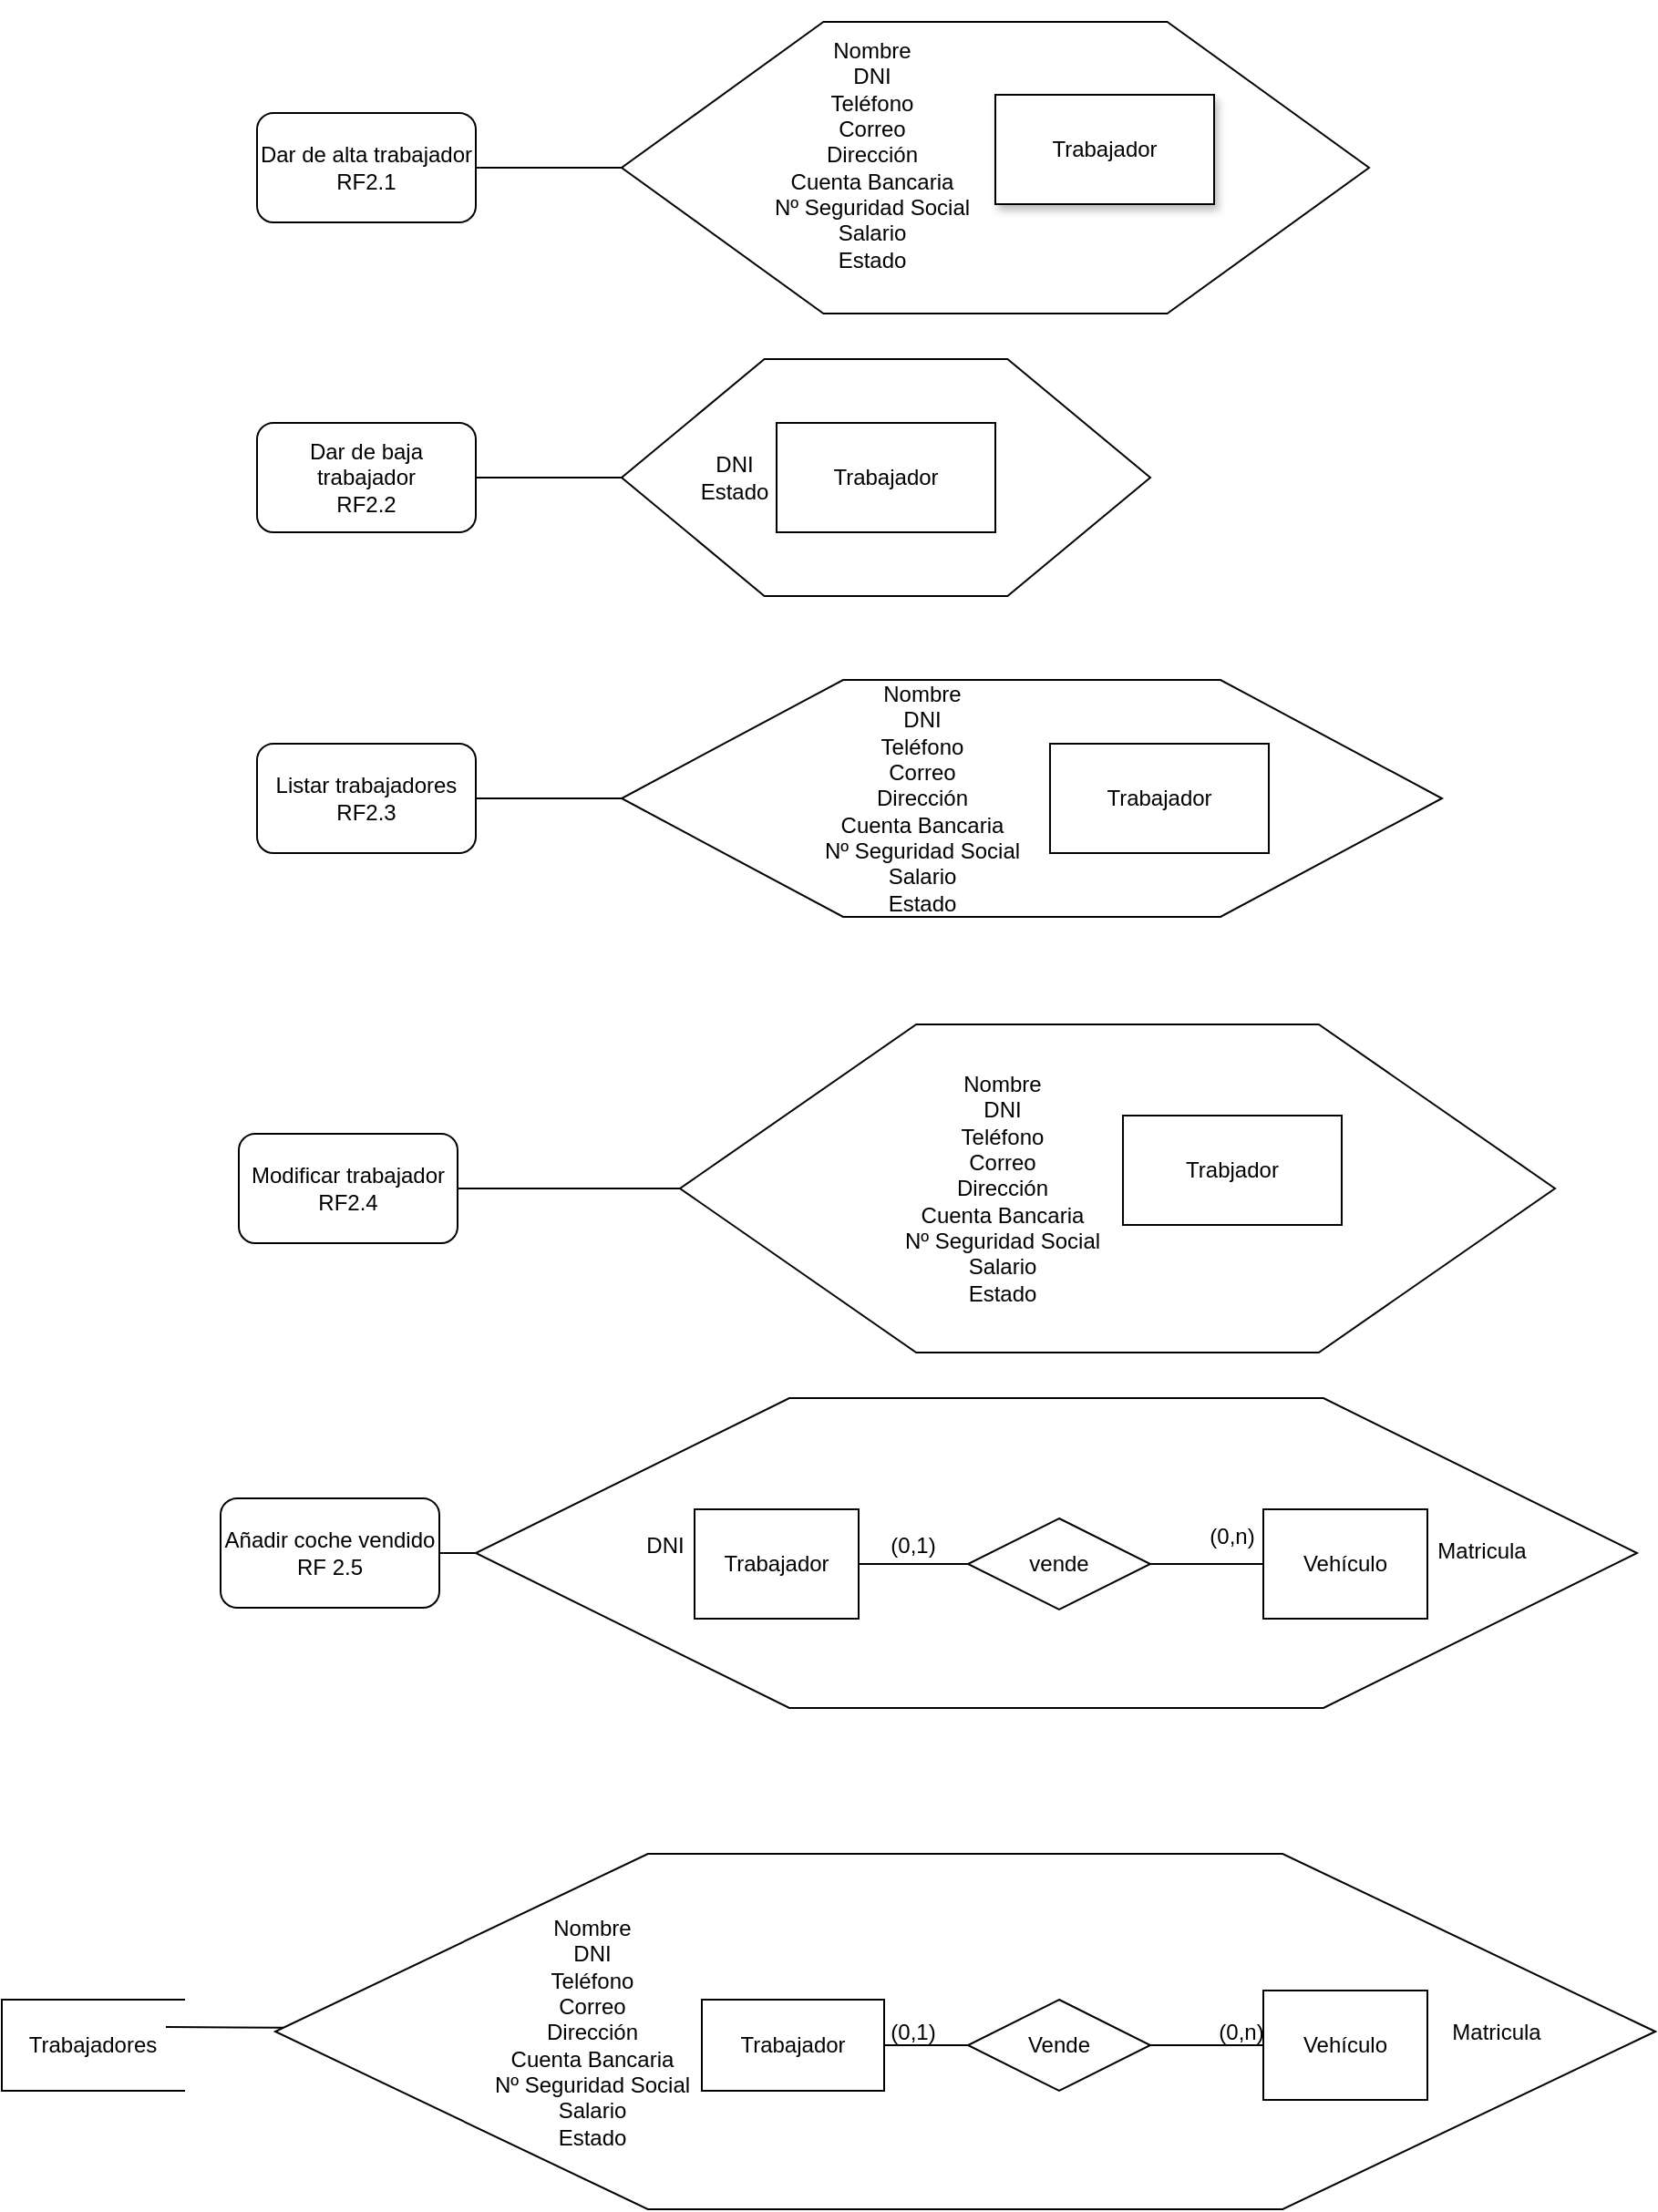<mxfile version="20.6.0" type="google"><diagram id="DEMGwUoFFbwo7yEj2Rn_" name="Página-1"><mxGraphModel grid="1" page="1" gridSize="10" guides="1" tooltips="1" connect="1" arrows="1" fold="1" pageScale="1" pageWidth="827" pageHeight="1169" math="0" shadow="0"><root><mxCell id="0"/><mxCell id="1" parent="0"/><mxCell id="iO_-YVehadF-31vCDSBg-1" value="Dar de alta trabajador&lt;br&gt;RF2.1" style="rounded=1;whiteSpace=wrap;html=1;" vertex="1" parent="1"><mxGeometry x="70" y="110" width="120" height="60" as="geometry"/></mxCell><mxCell id="iO_-YVehadF-31vCDSBg-3" value="" style="verticalLabelPosition=bottom;verticalAlign=top;html=1;shape=hexagon;perimeter=hexagonPerimeter2;arcSize=6;size=0.27;" vertex="1" parent="1"><mxGeometry x="270" y="60" width="410" height="160" as="geometry"/></mxCell><mxCell id="iO_-YVehadF-31vCDSBg-4" value="Trabajador" style="rounded=0;whiteSpace=wrap;html=1;shadow=1;" vertex="1" parent="1"><mxGeometry x="475" y="100" width="120" height="60" as="geometry"/></mxCell><mxCell id="iO_-YVehadF-31vCDSBg-5" value="" style="endArrow=none;html=1;rounded=0;entryX=0;entryY=0.5;entryDx=0;entryDy=0;exitX=1;exitY=0.5;exitDx=0;exitDy=0;" edge="1" parent="1" source="iO_-YVehadF-31vCDSBg-1" target="iO_-YVehadF-31vCDSBg-3"><mxGeometry width="50" height="50" relative="1" as="geometry"><mxPoint x="310" y="300" as="sourcePoint"/><mxPoint x="360" y="250" as="targetPoint"/></mxGeometry></mxCell><mxCell id="iO_-YVehadF-31vCDSBg-6" value="Dar de baja trabajador &lt;br&gt;RF2.2" style="rounded=1;whiteSpace=wrap;html=1;" vertex="1" parent="1"><mxGeometry x="70" y="280" width="120" height="60" as="geometry"/></mxCell><mxCell id="iO_-YVehadF-31vCDSBg-7" value="" style="verticalLabelPosition=bottom;verticalAlign=top;html=1;shape=hexagon;perimeter=hexagonPerimeter2;arcSize=6;size=0.27;" vertex="1" parent="1"><mxGeometry x="270" y="245" width="290" height="130" as="geometry"/></mxCell><mxCell id="iO_-YVehadF-31vCDSBg-8" value="Trabajador" style="rounded=0;whiteSpace=wrap;html=1;" vertex="1" parent="1"><mxGeometry x="355" y="280" width="120" height="60" as="geometry"/></mxCell><mxCell id="iO_-YVehadF-31vCDSBg-9" value="" style="endArrow=none;html=1;rounded=0;entryX=0;entryY=0.5;entryDx=0;entryDy=0;exitX=1;exitY=0.5;exitDx=0;exitDy=0;" edge="1" parent="1" source="iO_-YVehadF-31vCDSBg-6" target="iO_-YVehadF-31vCDSBg-7"><mxGeometry width="50" height="50" relative="1" as="geometry"><mxPoint x="310" y="480" as="sourcePoint"/><mxPoint x="360" y="430" as="targetPoint"/></mxGeometry></mxCell><mxCell id="iO_-YVehadF-31vCDSBg-10" value="Listar trabajadores RF2.3" style="rounded=1;whiteSpace=wrap;html=1;" vertex="1" parent="1"><mxGeometry x="70" y="456" width="120" height="60" as="geometry"/></mxCell><mxCell id="iO_-YVehadF-31vCDSBg-11" value="" style="verticalLabelPosition=bottom;verticalAlign=top;html=1;shape=hexagon;perimeter=hexagonPerimeter2;arcSize=6;size=0.27;" vertex="1" parent="1"><mxGeometry x="270" y="421" width="450" height="130" as="geometry"/></mxCell><mxCell id="iO_-YVehadF-31vCDSBg-12" value="Trabajador" style="rounded=0;whiteSpace=wrap;html=1;" vertex="1" parent="1"><mxGeometry x="505" y="456" width="120" height="60" as="geometry"/></mxCell><mxCell id="iO_-YVehadF-31vCDSBg-13" value="" style="endArrow=none;html=1;rounded=0;entryX=0;entryY=0.5;entryDx=0;entryDy=0;exitX=1;exitY=0.5;exitDx=0;exitDy=0;" edge="1" parent="1" source="iO_-YVehadF-31vCDSBg-10" target="iO_-YVehadF-31vCDSBg-11"><mxGeometry width="50" height="50" relative="1" as="geometry"><mxPoint x="310" y="656" as="sourcePoint"/><mxPoint x="360" y="606" as="targetPoint"/></mxGeometry></mxCell><mxCell id="iO_-YVehadF-31vCDSBg-14" value="Modificar trabajador&lt;br&gt;RF2.4" style="rounded=1;whiteSpace=wrap;html=1;" vertex="1" parent="1"><mxGeometry x="60" y="670" width="120" height="60" as="geometry"/></mxCell><mxCell id="iO_-YVehadF-31vCDSBg-15" value="" style="verticalLabelPosition=bottom;verticalAlign=top;html=1;shape=hexagon;perimeter=hexagonPerimeter2;arcSize=6;size=0.27;" vertex="1" parent="1"><mxGeometry x="302" y="610" width="480" height="180" as="geometry"/></mxCell><mxCell id="iO_-YVehadF-31vCDSBg-16" value="Trabjador" style="rounded=0;whiteSpace=wrap;html=1;" vertex="1" parent="1"><mxGeometry x="545" y="660" width="120" height="60" as="geometry"/></mxCell><mxCell id="iO_-YVehadF-31vCDSBg-17" value="" style="endArrow=none;html=1;rounded=0;entryX=0;entryY=0.5;entryDx=0;entryDy=0;exitX=1;exitY=0.5;exitDx=0;exitDy=0;" edge="1" parent="1" source="iO_-YVehadF-31vCDSBg-14" target="iO_-YVehadF-31vCDSBg-15"><mxGeometry width="50" height="50" relative="1" as="geometry"><mxPoint x="310" y="836" as="sourcePoint"/><mxPoint x="360" y="786" as="targetPoint"/></mxGeometry></mxCell><mxCell id="iO_-YVehadF-31vCDSBg-18" value="Añadir coche vendido&lt;br&gt;RF 2.5" style="rounded=1;whiteSpace=wrap;html=1;" vertex="1" parent="1"><mxGeometry x="50" y="870" width="120" height="60" as="geometry"/></mxCell><mxCell id="iO_-YVehadF-31vCDSBg-19" value="" style="verticalLabelPosition=bottom;verticalAlign=top;html=1;shape=hexagon;perimeter=hexagonPerimeter2;arcSize=6;size=0.27;" vertex="1" parent="1"><mxGeometry x="190" y="815" width="637" height="170" as="geometry"/></mxCell><mxCell id="7IEfq92hKjRiudGkb5Vd-13" value="" style="edgeStyle=orthogonalEdgeStyle;rounded=0;orthogonalLoop=1;jettySize=auto;html=1;endArrow=none;endFill=0;" edge="1" parent="1" source="iO_-YVehadF-31vCDSBg-20" target="iO_-YVehadF-31vCDSBg-23"><mxGeometry relative="1" as="geometry"/></mxCell><mxCell id="iO_-YVehadF-31vCDSBg-20" value="Trabajador" style="rounded=0;whiteSpace=wrap;html=1;" vertex="1" parent="1"><mxGeometry x="310" y="876" width="90" height="60" as="geometry"/></mxCell><mxCell id="iO_-YVehadF-31vCDSBg-21" value="" style="endArrow=none;html=1;rounded=0;entryX=0;entryY=0.5;entryDx=0;entryDy=0;exitX=1;exitY=0.5;exitDx=0;exitDy=0;" edge="1" parent="1" source="iO_-YVehadF-31vCDSBg-18" target="iO_-YVehadF-31vCDSBg-19"><mxGeometry width="50" height="50" relative="1" as="geometry"><mxPoint x="310" y="1016" as="sourcePoint"/><mxPoint x="360" y="966" as="targetPoint"/></mxGeometry></mxCell><mxCell id="iO_-YVehadF-31vCDSBg-22" value="Vehículo" style="rounded=0;whiteSpace=wrap;html=1;" vertex="1" parent="1"><mxGeometry x="622" y="876" width="90" height="60" as="geometry"/></mxCell><mxCell id="7IEfq92hKjRiudGkb5Vd-14" value="" style="edgeStyle=orthogonalEdgeStyle;rounded=0;orthogonalLoop=1;jettySize=auto;html=1;endArrow=none;endFill=0;" edge="1" parent="1" source="iO_-YVehadF-31vCDSBg-23" target="iO_-YVehadF-31vCDSBg-22"><mxGeometry relative="1" as="geometry"/></mxCell><mxCell id="iO_-YVehadF-31vCDSBg-23" value="vende" style="rhombus;whiteSpace=wrap;html=1;" vertex="1" parent="1"><mxGeometry x="460" y="881" width="100" height="50" as="geometry"/></mxCell><mxCell id="dcBZM10YVSC-JEVdHbWi-5" value="" style="shape=partialRectangle;whiteSpace=wrap;html=1;bottom=1;right=1;left=1;top=0;fillColor=none;routingCenterX=-0.5;direction=south;" vertex="1" parent="1"><mxGeometry x="-70" y="1145" width="100" height="50" as="geometry"/></mxCell><mxCell id="dcBZM10YVSC-JEVdHbWi-6" value="Trabajadores&lt;br&gt;" style="text;html=1;strokeColor=none;fillColor=none;align=center;verticalAlign=middle;whiteSpace=wrap;rounded=0;" vertex="1" parent="1"><mxGeometry x="-50" y="1155" width="60" height="30" as="geometry"/></mxCell><mxCell id="dcBZM10YVSC-JEVdHbWi-10" style="rounded=0;orthogonalLoop=1;jettySize=auto;html=1;entryX=0.3;entryY=0.1;entryDx=0;entryDy=0;entryPerimeter=0;endArrow=none;endFill=0;" edge="1" parent="1" source="dcBZM10YVSC-JEVdHbWi-7" target="dcBZM10YVSC-JEVdHbWi-5"><mxGeometry relative="1" as="geometry"><Array as="points"/></mxGeometry></mxCell><mxCell id="dcBZM10YVSC-JEVdHbWi-7" value="" style="verticalLabelPosition=bottom;verticalAlign=top;html=1;shape=hexagon;perimeter=hexagonPerimeter2;arcSize=6;size=0.27;" vertex="1" parent="1"><mxGeometry x="80" y="1065" width="757" height="195" as="geometry"/></mxCell><mxCell id="7IEfq92hKjRiudGkb5Vd-27" value="" style="edgeStyle=orthogonalEdgeStyle;rounded=0;orthogonalLoop=1;jettySize=auto;html=1;endArrow=none;endFill=0;" edge="1" parent="1" source="dcBZM10YVSC-JEVdHbWi-8" target="7IEfq92hKjRiudGkb5Vd-24"><mxGeometry relative="1" as="geometry"/></mxCell><mxCell id="dcBZM10YVSC-JEVdHbWi-8" value="Trabajador" style="rounded=0;whiteSpace=wrap;html=1;" vertex="1" parent="1"><mxGeometry x="314" y="1145" width="100" height="50" as="geometry"/></mxCell><mxCell id="7IEfq92hKjRiudGkb5Vd-3" value="Nombre&lt;br&gt;DNI&lt;br&gt;Teléfono&lt;br&gt;Correo&lt;br&gt;Dirección&lt;br&gt;Cuenta Bancaria&lt;br&gt;Nº Seguridad Social&lt;br&gt;Salario&lt;br&gt;Estado" style="text;html=1;strokeColor=none;fillColor=none;align=center;verticalAlign=middle;whiteSpace=wrap;rounded=0;shadow=1;" vertex="1" parent="1"><mxGeometry x="340" y="52.5" width="135" height="160" as="geometry"/></mxCell><mxCell id="7IEfq92hKjRiudGkb5Vd-4" value="DNI&lt;br&gt;Estado" style="text;html=1;strokeColor=none;fillColor=none;align=center;verticalAlign=middle;whiteSpace=wrap;rounded=0;shadow=1;" vertex="1" parent="1"><mxGeometry x="302" y="295" width="60" height="30" as="geometry"/></mxCell><mxCell id="7IEfq92hKjRiudGkb5Vd-9" value="Nombre&lt;br&gt;DNI&lt;br&gt;Teléfono&lt;br&gt;Correo&lt;br&gt;Dirección&lt;br&gt;Cuenta Bancaria&lt;br&gt;Nº Seguridad Social&lt;br&gt;Salario&lt;br&gt;Estado" style="text;html=1;strokeColor=none;fillColor=none;align=center;verticalAlign=middle;whiteSpace=wrap;rounded=0;shadow=1;" vertex="1" parent="1"><mxGeometry x="370" y="415.5" width="130" height="141" as="geometry"/></mxCell><mxCell id="7IEfq92hKjRiudGkb5Vd-10" style="edgeStyle=orthogonalEdgeStyle;rounded=0;orthogonalLoop=1;jettySize=auto;html=1;exitX=0.5;exitY=1;exitDx=0;exitDy=0;" edge="1" parent="1" source="7IEfq92hKjRiudGkb5Vd-9" target="7IEfq92hKjRiudGkb5Vd-9"><mxGeometry relative="1" as="geometry"/></mxCell><mxCell id="7IEfq92hKjRiudGkb5Vd-11" value="Nombre&lt;br&gt;DNI&lt;br&gt;Teléfono&lt;br&gt;Correo&lt;br&gt;Dirección&lt;br&gt;Cuenta Bancaria&lt;br&gt;Nº Seguridad Social&lt;br&gt;Salario&lt;br&gt;Estado" style="text;html=1;strokeColor=none;fillColor=none;align=center;verticalAlign=middle;whiteSpace=wrap;rounded=0;shadow=1;" vertex="1" parent="1"><mxGeometry x="414" y="629.5" width="130" height="141" as="geometry"/></mxCell><mxCell id="7IEfq92hKjRiudGkb5Vd-12" value="DNI" style="text;html=1;strokeColor=none;fillColor=none;align=center;verticalAlign=middle;whiteSpace=wrap;rounded=0;shadow=1;" vertex="1" parent="1"><mxGeometry x="264" y="881" width="60" height="30" as="geometry"/></mxCell><mxCell id="7IEfq92hKjRiudGkb5Vd-16" value="(0,1)" style="text;html=1;strokeColor=none;fillColor=none;align=center;verticalAlign=middle;whiteSpace=wrap;rounded=0;shadow=1;" vertex="1" parent="1"><mxGeometry x="400" y="881" width="60" height="30" as="geometry"/></mxCell><mxCell id="7IEfq92hKjRiudGkb5Vd-17" value="(0,n)" style="text;html=1;strokeColor=none;fillColor=none;align=center;verticalAlign=middle;whiteSpace=wrap;rounded=0;shadow=1;" vertex="1" parent="1"><mxGeometry x="575" y="876" width="60" height="30" as="geometry"/></mxCell><mxCell id="7IEfq92hKjRiudGkb5Vd-18" value="&lt;br&gt;Matricula" style="text;html=1;strokeColor=none;fillColor=none;align=center;verticalAlign=middle;whiteSpace=wrap;rounded=0;shadow=1;" vertex="1" parent="1"><mxGeometry x="712" y="876" width="60" height="30" as="geometry"/></mxCell><mxCell id="7IEfq92hKjRiudGkb5Vd-28" value="" style="edgeStyle=orthogonalEdgeStyle;rounded=0;orthogonalLoop=1;jettySize=auto;html=1;endArrow=none;endFill=0;" edge="1" parent="1" source="7IEfq92hKjRiudGkb5Vd-24" target="7IEfq92hKjRiudGkb5Vd-25"><mxGeometry relative="1" as="geometry"/></mxCell><mxCell id="7IEfq92hKjRiudGkb5Vd-24" value="Vende" style="rhombus;whiteSpace=wrap;html=1;" vertex="1" parent="1"><mxGeometry x="460" y="1145" width="100" height="50" as="geometry"/></mxCell><mxCell id="7IEfq92hKjRiudGkb5Vd-25" value="Vehículo" style="rounded=0;whiteSpace=wrap;html=1;" vertex="1" parent="1"><mxGeometry x="622" y="1140" width="90" height="60" as="geometry"/></mxCell><mxCell id="7IEfq92hKjRiudGkb5Vd-29" value="Matricula" style="text;html=1;strokeColor=none;fillColor=none;align=center;verticalAlign=middle;whiteSpace=wrap;rounded=0;shadow=1;" vertex="1" parent="1"><mxGeometry x="720" y="1147.5" width="60" height="30" as="geometry"/></mxCell><mxCell id="7IEfq92hKjRiudGkb5Vd-31" value="(0,1)" style="text;html=1;strokeColor=none;fillColor=none;align=center;verticalAlign=middle;whiteSpace=wrap;rounded=0;shadow=1;" vertex="1" parent="1"><mxGeometry x="400" y="1147.5" width="60" height="30" as="geometry"/></mxCell><mxCell id="7IEfq92hKjRiudGkb5Vd-32" value="(0,n)" style="text;html=1;strokeColor=none;fillColor=none;align=center;verticalAlign=middle;whiteSpace=wrap;rounded=0;shadow=1;" vertex="1" parent="1"><mxGeometry x="580" y="1147.5" width="60" height="30" as="geometry"/></mxCell><mxCell id="xUra8dX6WHR3Q11QOKwE-3" value="Nombre&lt;br&gt;DNI&lt;br&gt;Teléfono&lt;br&gt;Correo&lt;br&gt;Dirección&lt;br&gt;Cuenta Bancaria&lt;br&gt;Nº Seguridad Social&lt;br&gt;Salario&lt;br&gt;Estado" style="text;html=1;strokeColor=none;fillColor=none;align=center;verticalAlign=middle;whiteSpace=wrap;rounded=0;shadow=1;" vertex="1" parent="1"><mxGeometry x="189" y="1092" width="130" height="141" as="geometry"/></mxCell></root></mxGraphModel></diagram></mxfile>